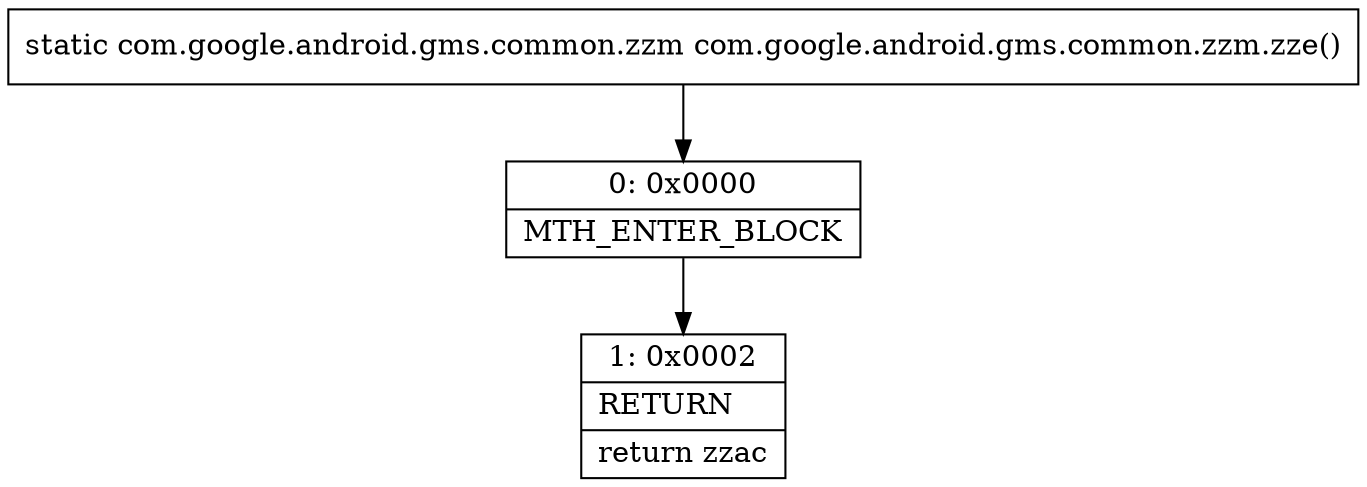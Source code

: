 digraph "CFG forcom.google.android.gms.common.zzm.zze()Lcom\/google\/android\/gms\/common\/zzm;" {
Node_0 [shape=record,label="{0\:\ 0x0000|MTH_ENTER_BLOCK\l}"];
Node_1 [shape=record,label="{1\:\ 0x0002|RETURN\l|return zzac\l}"];
MethodNode[shape=record,label="{static com.google.android.gms.common.zzm com.google.android.gms.common.zzm.zze() }"];
MethodNode -> Node_0;
Node_0 -> Node_1;
}

